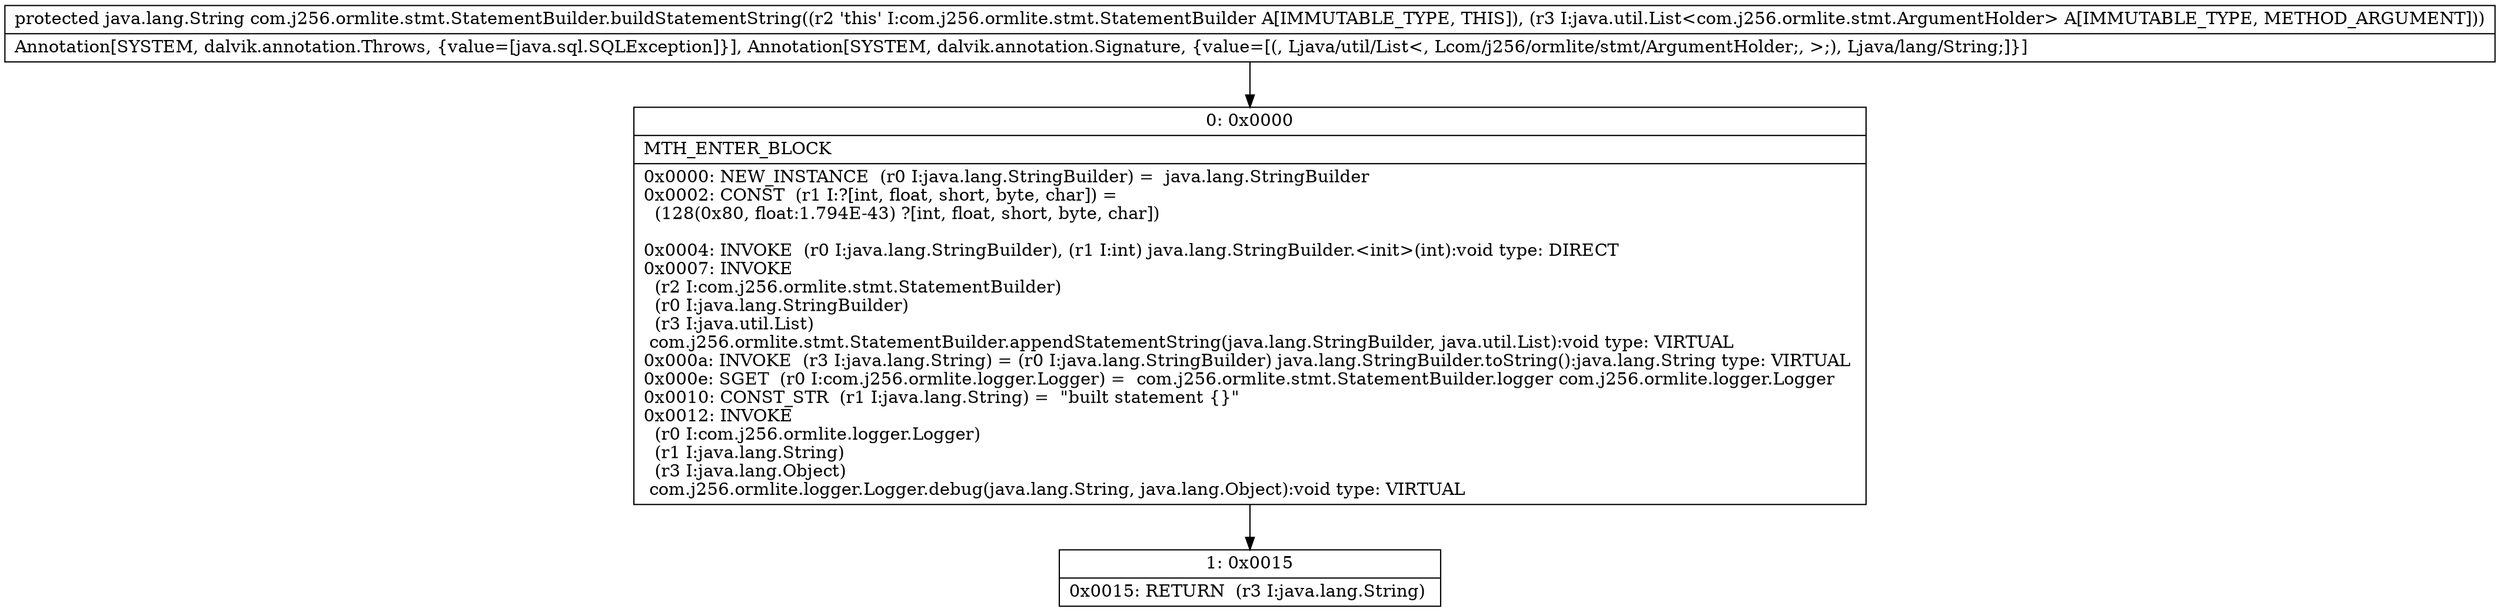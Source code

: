 digraph "CFG forcom.j256.ormlite.stmt.StatementBuilder.buildStatementString(Ljava\/util\/List;)Ljava\/lang\/String;" {
Node_0 [shape=record,label="{0\:\ 0x0000|MTH_ENTER_BLOCK\l|0x0000: NEW_INSTANCE  (r0 I:java.lang.StringBuilder) =  java.lang.StringBuilder \l0x0002: CONST  (r1 I:?[int, float, short, byte, char]) = \l  (128(0x80, float:1.794E\-43) ?[int, float, short, byte, char])\l \l0x0004: INVOKE  (r0 I:java.lang.StringBuilder), (r1 I:int) java.lang.StringBuilder.\<init\>(int):void type: DIRECT \l0x0007: INVOKE  \l  (r2 I:com.j256.ormlite.stmt.StatementBuilder)\l  (r0 I:java.lang.StringBuilder)\l  (r3 I:java.util.List)\l com.j256.ormlite.stmt.StatementBuilder.appendStatementString(java.lang.StringBuilder, java.util.List):void type: VIRTUAL \l0x000a: INVOKE  (r3 I:java.lang.String) = (r0 I:java.lang.StringBuilder) java.lang.StringBuilder.toString():java.lang.String type: VIRTUAL \l0x000e: SGET  (r0 I:com.j256.ormlite.logger.Logger) =  com.j256.ormlite.stmt.StatementBuilder.logger com.j256.ormlite.logger.Logger \l0x0010: CONST_STR  (r1 I:java.lang.String) =  \"built statement \{\}\" \l0x0012: INVOKE  \l  (r0 I:com.j256.ormlite.logger.Logger)\l  (r1 I:java.lang.String)\l  (r3 I:java.lang.Object)\l com.j256.ormlite.logger.Logger.debug(java.lang.String, java.lang.Object):void type: VIRTUAL \l}"];
Node_1 [shape=record,label="{1\:\ 0x0015|0x0015: RETURN  (r3 I:java.lang.String) \l}"];
MethodNode[shape=record,label="{protected java.lang.String com.j256.ormlite.stmt.StatementBuilder.buildStatementString((r2 'this' I:com.j256.ormlite.stmt.StatementBuilder A[IMMUTABLE_TYPE, THIS]), (r3 I:java.util.List\<com.j256.ormlite.stmt.ArgumentHolder\> A[IMMUTABLE_TYPE, METHOD_ARGUMENT]))  | Annotation[SYSTEM, dalvik.annotation.Throws, \{value=[java.sql.SQLException]\}], Annotation[SYSTEM, dalvik.annotation.Signature, \{value=[(, Ljava\/util\/List\<, Lcom\/j256\/ormlite\/stmt\/ArgumentHolder;, \>;), Ljava\/lang\/String;]\}]\l}"];
MethodNode -> Node_0;
Node_0 -> Node_1;
}

